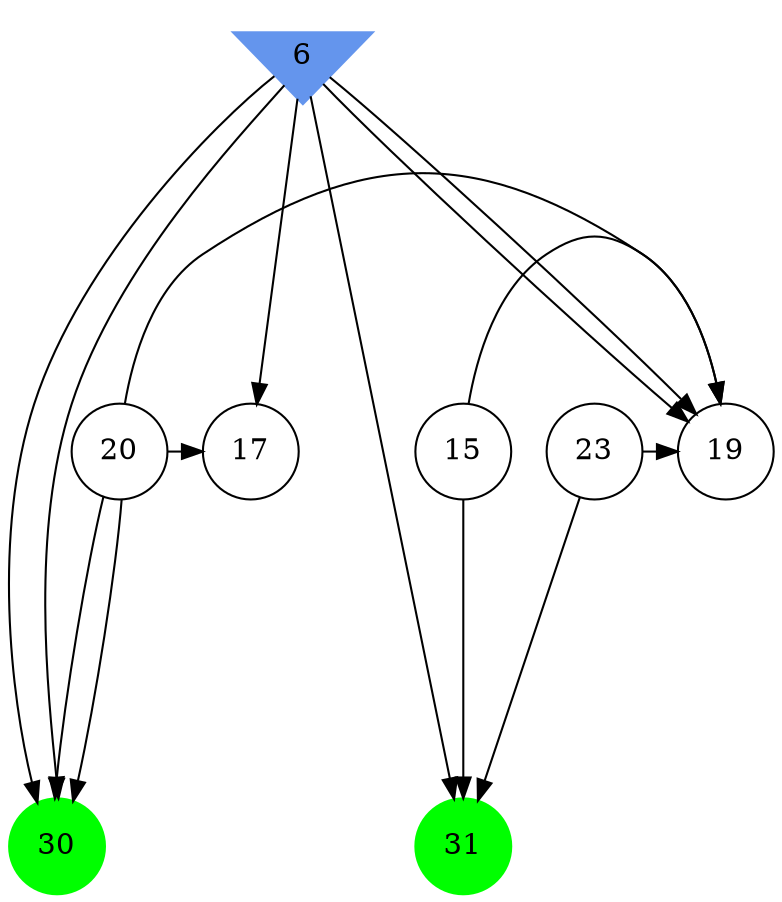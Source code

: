 digraph brain {
	ranksep=2.0;
	6 [shape=invtriangle,style=filled,color=cornflowerblue];
	15 [shape=circle,color=black];
	17 [shape=circle,color=black];
	19 [shape=circle,color=black];
	20 [shape=circle,color=black];
	23 [shape=circle,color=black];
	30 [shape=circle,style=filled,color=green];
	31 [shape=circle,style=filled,color=green];
	6	->	17;
	6	->	19;
	6	->	30;
	6	->	30;
	20	->	17;
	20	->	19;
	20	->	30;
	20	->	30;
	23	->	19;
	23	->	31;
	6	->	19;
	6	->	31;
	15	->	19;
	15	->	31;
	{ rank=same; 6; }
	{ rank=same; 15; 17; 19; 20; 23; }
	{ rank=same; 30; 31; }
}
